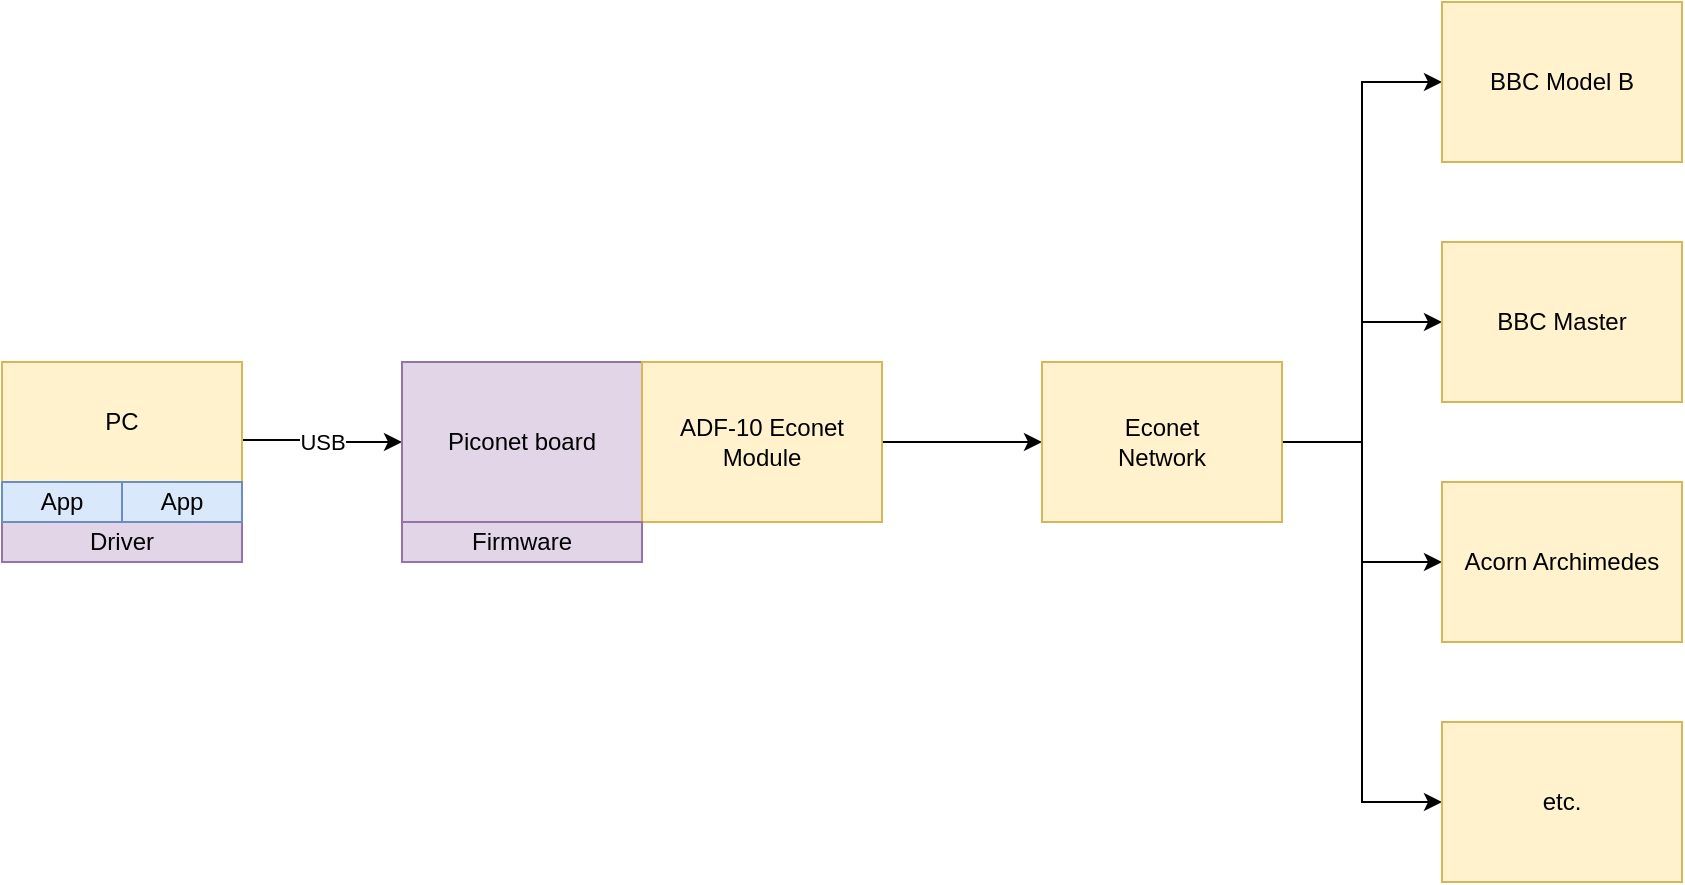 <mxfile version="21.1.2" type="device" pages="2">
  <diagram name="systems-view" id="1Of3yXRYHuxDRZShn135">
    <mxGraphModel dx="1242" dy="878" grid="1" gridSize="10" guides="1" tooltips="1" connect="1" arrows="1" fold="1" page="1" pageScale="1" pageWidth="1169" pageHeight="827" math="0" shadow="0">
      <root>
        <mxCell id="0" />
        <mxCell id="1" parent="0" />
        <mxCell id="OCO6MmO24LSpszl-uyZt-14" value="USB" style="edgeStyle=orthogonalEdgeStyle;rounded=0;orthogonalLoop=1;jettySize=auto;html=1;entryX=0;entryY=0.5;entryDx=0;entryDy=0;exitX=1;exitY=0.65;exitDx=0;exitDy=0;exitPerimeter=0;" parent="1" source="OCO6MmO24LSpszl-uyZt-6" target="OCO6MmO24LSpszl-uyZt-7" edge="1">
          <mxGeometry relative="1" as="geometry" />
        </mxCell>
        <mxCell id="OCO6MmO24LSpszl-uyZt-6" value="PC" style="rounded=0;whiteSpace=wrap;html=1;labelPosition=center;verticalLabelPosition=middle;align=center;verticalAlign=middle;fillColor=#fff2cc;strokeColor=#d6b656;" parent="1" vertex="1">
          <mxGeometry x="120" y="680" width="120" height="60" as="geometry" />
        </mxCell>
        <mxCell id="OCO6MmO24LSpszl-uyZt-7" value="Piconet board" style="rounded=0;whiteSpace=wrap;html=1;fillColor=#e1d5e7;strokeColor=#9673a6;" parent="1" vertex="1">
          <mxGeometry x="320" y="680" width="120" height="80" as="geometry" />
        </mxCell>
        <mxCell id="OCO6MmO24LSpszl-uyZt-15" style="edgeStyle=orthogonalEdgeStyle;rounded=0;orthogonalLoop=1;jettySize=auto;html=1;entryX=0;entryY=0.5;entryDx=0;entryDy=0;" parent="1" source="OCO6MmO24LSpszl-uyZt-8" target="OCO6MmO24LSpszl-uyZt-9" edge="1">
          <mxGeometry relative="1" as="geometry" />
        </mxCell>
        <mxCell id="OCO6MmO24LSpszl-uyZt-8" value="ADF-10 Econet Module" style="rounded=0;whiteSpace=wrap;html=1;fillColor=#fff2cc;strokeColor=#d6b656;" parent="1" vertex="1">
          <mxGeometry x="440" y="680" width="120" height="80" as="geometry" />
        </mxCell>
        <mxCell id="OCO6MmO24LSpszl-uyZt-16" style="edgeStyle=orthogonalEdgeStyle;rounded=0;orthogonalLoop=1;jettySize=auto;html=1;entryX=0;entryY=0.5;entryDx=0;entryDy=0;" parent="1" source="OCO6MmO24LSpszl-uyZt-9" target="OCO6MmO24LSpszl-uyZt-10" edge="1">
          <mxGeometry relative="1" as="geometry" />
        </mxCell>
        <mxCell id="OCO6MmO24LSpszl-uyZt-17" style="edgeStyle=orthogonalEdgeStyle;rounded=0;orthogonalLoop=1;jettySize=auto;html=1;" parent="1" source="OCO6MmO24LSpszl-uyZt-9" target="OCO6MmO24LSpszl-uyZt-11" edge="1">
          <mxGeometry relative="1" as="geometry" />
        </mxCell>
        <mxCell id="OCO6MmO24LSpszl-uyZt-18" style="edgeStyle=orthogonalEdgeStyle;rounded=0;orthogonalLoop=1;jettySize=auto;html=1;entryX=0;entryY=0.5;entryDx=0;entryDy=0;" parent="1" source="OCO6MmO24LSpszl-uyZt-9" target="OCO6MmO24LSpszl-uyZt-12" edge="1">
          <mxGeometry relative="1" as="geometry" />
        </mxCell>
        <mxCell id="OCO6MmO24LSpszl-uyZt-19" style="edgeStyle=orthogonalEdgeStyle;rounded=0;orthogonalLoop=1;jettySize=auto;html=1;entryX=0;entryY=0.5;entryDx=0;entryDy=0;" parent="1" source="OCO6MmO24LSpszl-uyZt-9" target="OCO6MmO24LSpszl-uyZt-13" edge="1">
          <mxGeometry relative="1" as="geometry" />
        </mxCell>
        <mxCell id="OCO6MmO24LSpszl-uyZt-9" value="Econet&lt;br&gt;Network" style="rounded=0;whiteSpace=wrap;html=1;fillColor=#fff2cc;strokeColor=#d6b656;" parent="1" vertex="1">
          <mxGeometry x="640" y="680" width="120" height="80" as="geometry" />
        </mxCell>
        <mxCell id="OCO6MmO24LSpszl-uyZt-10" value="BBC Model B" style="rounded=0;whiteSpace=wrap;html=1;fillColor=#fff2cc;strokeColor=#d6b656;" parent="1" vertex="1">
          <mxGeometry x="840" y="500" width="120" height="80" as="geometry" />
        </mxCell>
        <mxCell id="OCO6MmO24LSpszl-uyZt-11" value="BBC Master" style="rounded=0;whiteSpace=wrap;html=1;fillColor=#fff2cc;strokeColor=#d6b656;" parent="1" vertex="1">
          <mxGeometry x="840" y="620" width="120" height="80" as="geometry" />
        </mxCell>
        <mxCell id="OCO6MmO24LSpszl-uyZt-12" value="Acorn Archimedes" style="rounded=0;whiteSpace=wrap;html=1;fillColor=#fff2cc;strokeColor=#d6b656;" parent="1" vertex="1">
          <mxGeometry x="840" y="740" width="120" height="80" as="geometry" />
        </mxCell>
        <mxCell id="OCO6MmO24LSpszl-uyZt-13" value="etc." style="rounded=0;whiteSpace=wrap;html=1;fillColor=#fff2cc;strokeColor=#d6b656;" parent="1" vertex="1">
          <mxGeometry x="840" y="860" width="120" height="80" as="geometry" />
        </mxCell>
        <mxCell id="OCO6MmO24LSpszl-uyZt-20" value="Firmware" style="rounded=0;whiteSpace=wrap;html=1;fillColor=#e1d5e7;strokeColor=#9673a6;" parent="1" vertex="1">
          <mxGeometry x="320" y="760" width="120" height="20" as="geometry" />
        </mxCell>
        <mxCell id="OCO6MmO24LSpszl-uyZt-21" value="Driver" style="rounded=0;whiteSpace=wrap;html=1;fillColor=#e1d5e7;strokeColor=#9673a6;" parent="1" vertex="1">
          <mxGeometry x="120" y="760" width="120" height="20" as="geometry" />
        </mxCell>
        <mxCell id="OCO6MmO24LSpszl-uyZt-22" value="App" style="rounded=0;whiteSpace=wrap;html=1;fillColor=#dae8fc;strokeColor=#6c8ebf;" parent="1" vertex="1">
          <mxGeometry x="120" y="740" width="60" height="20" as="geometry" />
        </mxCell>
        <mxCell id="OCO6MmO24LSpszl-uyZt-23" value="App" style="rounded=0;whiteSpace=wrap;html=1;fillColor=#dae8fc;strokeColor=#6c8ebf;" parent="1" vertex="1">
          <mxGeometry x="180" y="740" width="60" height="20" as="geometry" />
        </mxCell>
      </root>
    </mxGraphModel>
  </diagram>
  <diagram id="qLsz5a-FV0CN2dcBxh3y" name="functional-blocks">
    <mxGraphModel dx="1242" dy="817" grid="1" gridSize="10" guides="1" tooltips="1" connect="1" arrows="1" fold="1" page="1" pageScale="1" pageWidth="1169" pageHeight="827" math="0" shadow="0">
      <root>
        <mxCell id="0" />
        <mxCell id="1" parent="0" />
        <mxCell id="wmlLqyQst6k6rjVphzDD-1" value="RP2040" style="rounded=1;whiteSpace=wrap;html=1;verticalAlign=top;fillColor=#d0cee2;strokeColor=#56517e;" vertex="1" parent="1">
          <mxGeometry x="420" y="80" width="460" height="500" as="geometry" />
        </mxCell>
        <mxCell id="bMAC3gLLxcxjDFbX9p60-5" style="edgeStyle=orthogonalEdgeStyle;rounded=0;orthogonalLoop=1;jettySize=auto;html=1;entryX=0.5;entryY=0;entryDx=0;entryDy=0;exitX=0.25;exitY=1;exitDx=0;exitDy=0;" edge="1" parent="1" source="bMAC3gLLxcxjDFbX9p60-1" target="bMAC3gLLxcxjDFbX9p60-3">
          <mxGeometry relative="1" as="geometry" />
        </mxCell>
        <mxCell id="bMAC3gLLxcxjDFbX9p60-11" style="edgeStyle=orthogonalEdgeStyle;rounded=0;orthogonalLoop=1;jettySize=auto;html=1;entryX=0.5;entryY=0;entryDx=0;entryDy=0;startArrow=classic;startFill=1;" edge="1" parent="1" source="bMAC3gLLxcxjDFbX9p60-1" target="bMAC3gLLxcxjDFbX9p60-9">
          <mxGeometry relative="1" as="geometry" />
        </mxCell>
        <mxCell id="bMAC3gLLxcxjDFbX9p60-1" value="Core 0" style="rounded=0;whiteSpace=wrap;html=1;fillColor=#bac8d3;strokeColor=#23445d;" vertex="1" parent="1">
          <mxGeometry x="560" y="120" width="160" height="160" as="geometry" />
        </mxCell>
        <mxCell id="bMAC3gLLxcxjDFbX9p60-7" style="edgeStyle=orthogonalEdgeStyle;rounded=0;orthogonalLoop=1;jettySize=auto;html=1;entryX=0.5;entryY=1;entryDx=0;entryDy=0;" edge="1" parent="1" source="bMAC3gLLxcxjDFbX9p60-2" target="bMAC3gLLxcxjDFbX9p60-4">
          <mxGeometry relative="1" as="geometry">
            <Array as="points">
              <mxPoint x="680" y="390" />
              <mxPoint x="680" y="390" />
            </Array>
          </mxGeometry>
        </mxCell>
        <mxCell id="bMAC3gLLxcxjDFbX9p60-10" style="edgeStyle=orthogonalEdgeStyle;rounded=0;orthogonalLoop=1;jettySize=auto;html=1;entryX=0.5;entryY=1;entryDx=0;entryDy=0;startArrow=classic;startFill=1;" edge="1" parent="1" source="bMAC3gLLxcxjDFbX9p60-2" target="bMAC3gLLxcxjDFbX9p60-9">
          <mxGeometry relative="1" as="geometry" />
        </mxCell>
        <mxCell id="bMAC3gLLxcxjDFbX9p60-14" style="edgeStyle=orthogonalEdgeStyle;rounded=0;orthogonalLoop=1;jettySize=auto;html=1;entryX=1;entryY=0.5;entryDx=0;entryDy=0;startArrow=classic;startFill=1;" edge="1" parent="1" source="bMAC3gLLxcxjDFbX9p60-2" target="bMAC3gLLxcxjDFbX9p60-12">
          <mxGeometry relative="1" as="geometry" />
        </mxCell>
        <mxCell id="bMAC3gLLxcxjDFbX9p60-17" value="CLK, a0..a1, !RST" style="edgeStyle=orthogonalEdgeStyle;rounded=0;orthogonalLoop=1;jettySize=auto;html=1;entryX=0.5;entryY=1;entryDx=0;entryDy=0;" edge="1" parent="1" source="bMAC3gLLxcxjDFbX9p60-2" target="bMAC3gLLxcxjDFbX9p60-13">
          <mxGeometry relative="1" as="geometry">
            <Array as="points">
              <mxPoint x="640" y="610" />
              <mxPoint x="280" y="610" />
            </Array>
          </mxGeometry>
        </mxCell>
        <mxCell id="bMAC3gLLxcxjDFbX9p60-2" value="Core 1" style="rounded=0;whiteSpace=wrap;html=1;fillColor=#bac8d3;strokeColor=#23445d;" vertex="1" parent="1">
          <mxGeometry x="560" y="400" width="160" height="160" as="geometry" />
        </mxCell>
        <mxCell id="bMAC3gLLxcxjDFbX9p60-8" style="edgeStyle=orthogonalEdgeStyle;rounded=0;orthogonalLoop=1;jettySize=auto;html=1;entryX=0.25;entryY=0;entryDx=0;entryDy=0;" edge="1" parent="1" source="bMAC3gLLxcxjDFbX9p60-3" target="bMAC3gLLxcxjDFbX9p60-2">
          <mxGeometry relative="1" as="geometry" />
        </mxCell>
        <mxCell id="bMAC3gLLxcxjDFbX9p60-3" value="Command&lt;br&gt;FIFO" style="rounded=0;whiteSpace=wrap;html=1;fillColor=#b0e3e6;strokeColor=#0e8088;" vertex="1" parent="1">
          <mxGeometry x="560" y="320" width="80" height="40" as="geometry" />
        </mxCell>
        <mxCell id="bMAC3gLLxcxjDFbX9p60-6" style="edgeStyle=orthogonalEdgeStyle;rounded=0;orthogonalLoop=1;jettySize=auto;html=1;entryX=0.75;entryY=1;entryDx=0;entryDy=0;" edge="1" parent="1" source="bMAC3gLLxcxjDFbX9p60-4" target="bMAC3gLLxcxjDFbX9p60-1">
          <mxGeometry relative="1" as="geometry" />
        </mxCell>
        <mxCell id="bMAC3gLLxcxjDFbX9p60-4" value="Event&lt;br&gt;FIFO" style="rounded=0;whiteSpace=wrap;html=1;fillColor=#b0e3e6;strokeColor=#0e8088;" vertex="1" parent="1">
          <mxGeometry x="640" y="320" width="80" height="40" as="geometry" />
        </mxCell>
        <mxCell id="bMAC3gLLxcxjDFbX9p60-9" value="Shared Memory" style="whiteSpace=wrap;html=1;aspect=fixed;fillColor=#b0e3e6;strokeColor=#0e8088;" vertex="1" parent="1">
          <mxGeometry x="780" y="300" width="80" height="80" as="geometry" />
        </mxCell>
        <mxCell id="bMAC3gLLxcxjDFbX9p60-15" value="d0..d7" style="edgeStyle=orthogonalEdgeStyle;rounded=0;orthogonalLoop=1;jettySize=auto;html=1;entryX=1;entryY=0.75;entryDx=0;entryDy=0;exitX=0;exitY=0.75;exitDx=0;exitDy=0;startArrow=classic;startFill=1;" edge="1" parent="1" source="bMAC3gLLxcxjDFbX9p60-12" target="bMAC3gLLxcxjDFbX9p60-13">
          <mxGeometry relative="1" as="geometry" />
        </mxCell>
        <mxCell id="bMAC3gLLxcxjDFbX9p60-16" value="!CS, R!W" style="edgeStyle=orthogonalEdgeStyle;rounded=0;orthogonalLoop=1;jettySize=auto;html=1;entryX=1;entryY=0.25;entryDx=0;entryDy=0;exitX=0;exitY=0.25;exitDx=0;exitDy=0;" edge="1" parent="1" source="bMAC3gLLxcxjDFbX9p60-12" target="bMAC3gLLxcxjDFbX9p60-13">
          <mxGeometry relative="1" as="geometry" />
        </mxCell>
        <mxCell id="bMAC3gLLxcxjDFbX9p60-12" value="PIO&lt;br&gt;State Machine" style="rounded=0;whiteSpace=wrap;html=1;fillColor=#fad7ac;strokeColor=#b46504;" vertex="1" parent="1">
          <mxGeometry x="440" y="440" width="80" height="80" as="geometry" />
        </mxCell>
        <mxCell id="bMAC3gLLxcxjDFbX9p60-19" style="edgeStyle=orthogonalEdgeStyle;rounded=0;orthogonalLoop=1;jettySize=auto;html=1;dashed=1;dashPattern=8 8;entryX=1;entryY=0.5;entryDx=0;entryDy=0;" edge="1" parent="1" source="bMAC3gLLxcxjDFbX9p60-13" target="bMAC3gLLxcxjDFbX9p60-20">
          <mxGeometry relative="1" as="geometry">
            <mxPoint x="200" y="480" as="targetPoint" />
          </mxGeometry>
        </mxCell>
        <mxCell id="bMAC3gLLxcxjDFbX9p60-13" value="ADF10 Module &amp;amp; MC68B54 ADLC" style="rounded=0;whiteSpace=wrap;html=1;fillColor=#fff2cc;strokeColor=#d6b656;" vertex="1" parent="1">
          <mxGeometry x="240" y="440" width="80" height="80" as="geometry" />
        </mxCell>
        <mxCell id="bMAC3gLLxcxjDFbX9p60-23" style="edgeStyle=orthogonalEdgeStyle;rounded=0;orthogonalLoop=1;jettySize=auto;html=1;entryX=0;entryY=0.5;entryDx=0;entryDy=0;startArrow=classic;startFill=1;" edge="1" parent="1" source="bMAC3gLLxcxjDFbX9p60-18" target="bMAC3gLLxcxjDFbX9p60-1">
          <mxGeometry relative="1" as="geometry" />
        </mxCell>
        <mxCell id="bMAC3gLLxcxjDFbX9p60-18" value="Serial I/O" style="rounded=0;whiteSpace=wrap;html=1;fillColor=#fad7ac;strokeColor=#b46504;" vertex="1" parent="1">
          <mxGeometry x="440" y="160" width="80" height="80" as="geometry" />
        </mxCell>
        <mxCell id="bMAC3gLLxcxjDFbX9p60-20" value="Econet network" style="text;html=1;strokeColor=none;fillColor=none;align=center;verticalAlign=middle;whiteSpace=wrap;rounded=0;" vertex="1" parent="1">
          <mxGeometry x="120" y="465" width="60" height="30" as="geometry" />
        </mxCell>
        <mxCell id="bMAC3gLLxcxjDFbX9p60-22" value="USB" style="edgeStyle=orthogonalEdgeStyle;rounded=0;orthogonalLoop=1;jettySize=auto;html=1;entryX=0;entryY=0.5;entryDx=0;entryDy=0;startArrow=classic;startFill=1;" edge="1" parent="1" source="bMAC3gLLxcxjDFbX9p60-21" target="bMAC3gLLxcxjDFbX9p60-18">
          <mxGeometry relative="1" as="geometry" />
        </mxCell>
        <mxCell id="bMAC3gLLxcxjDFbX9p60-21" value="Host&lt;br&gt;PC" style="rounded=0;whiteSpace=wrap;html=1;fillColor=#fff2cc;strokeColor=#d6b656;" vertex="1" parent="1">
          <mxGeometry x="240" y="160" width="80" height="80" as="geometry" />
        </mxCell>
      </root>
    </mxGraphModel>
  </diagram>
</mxfile>

